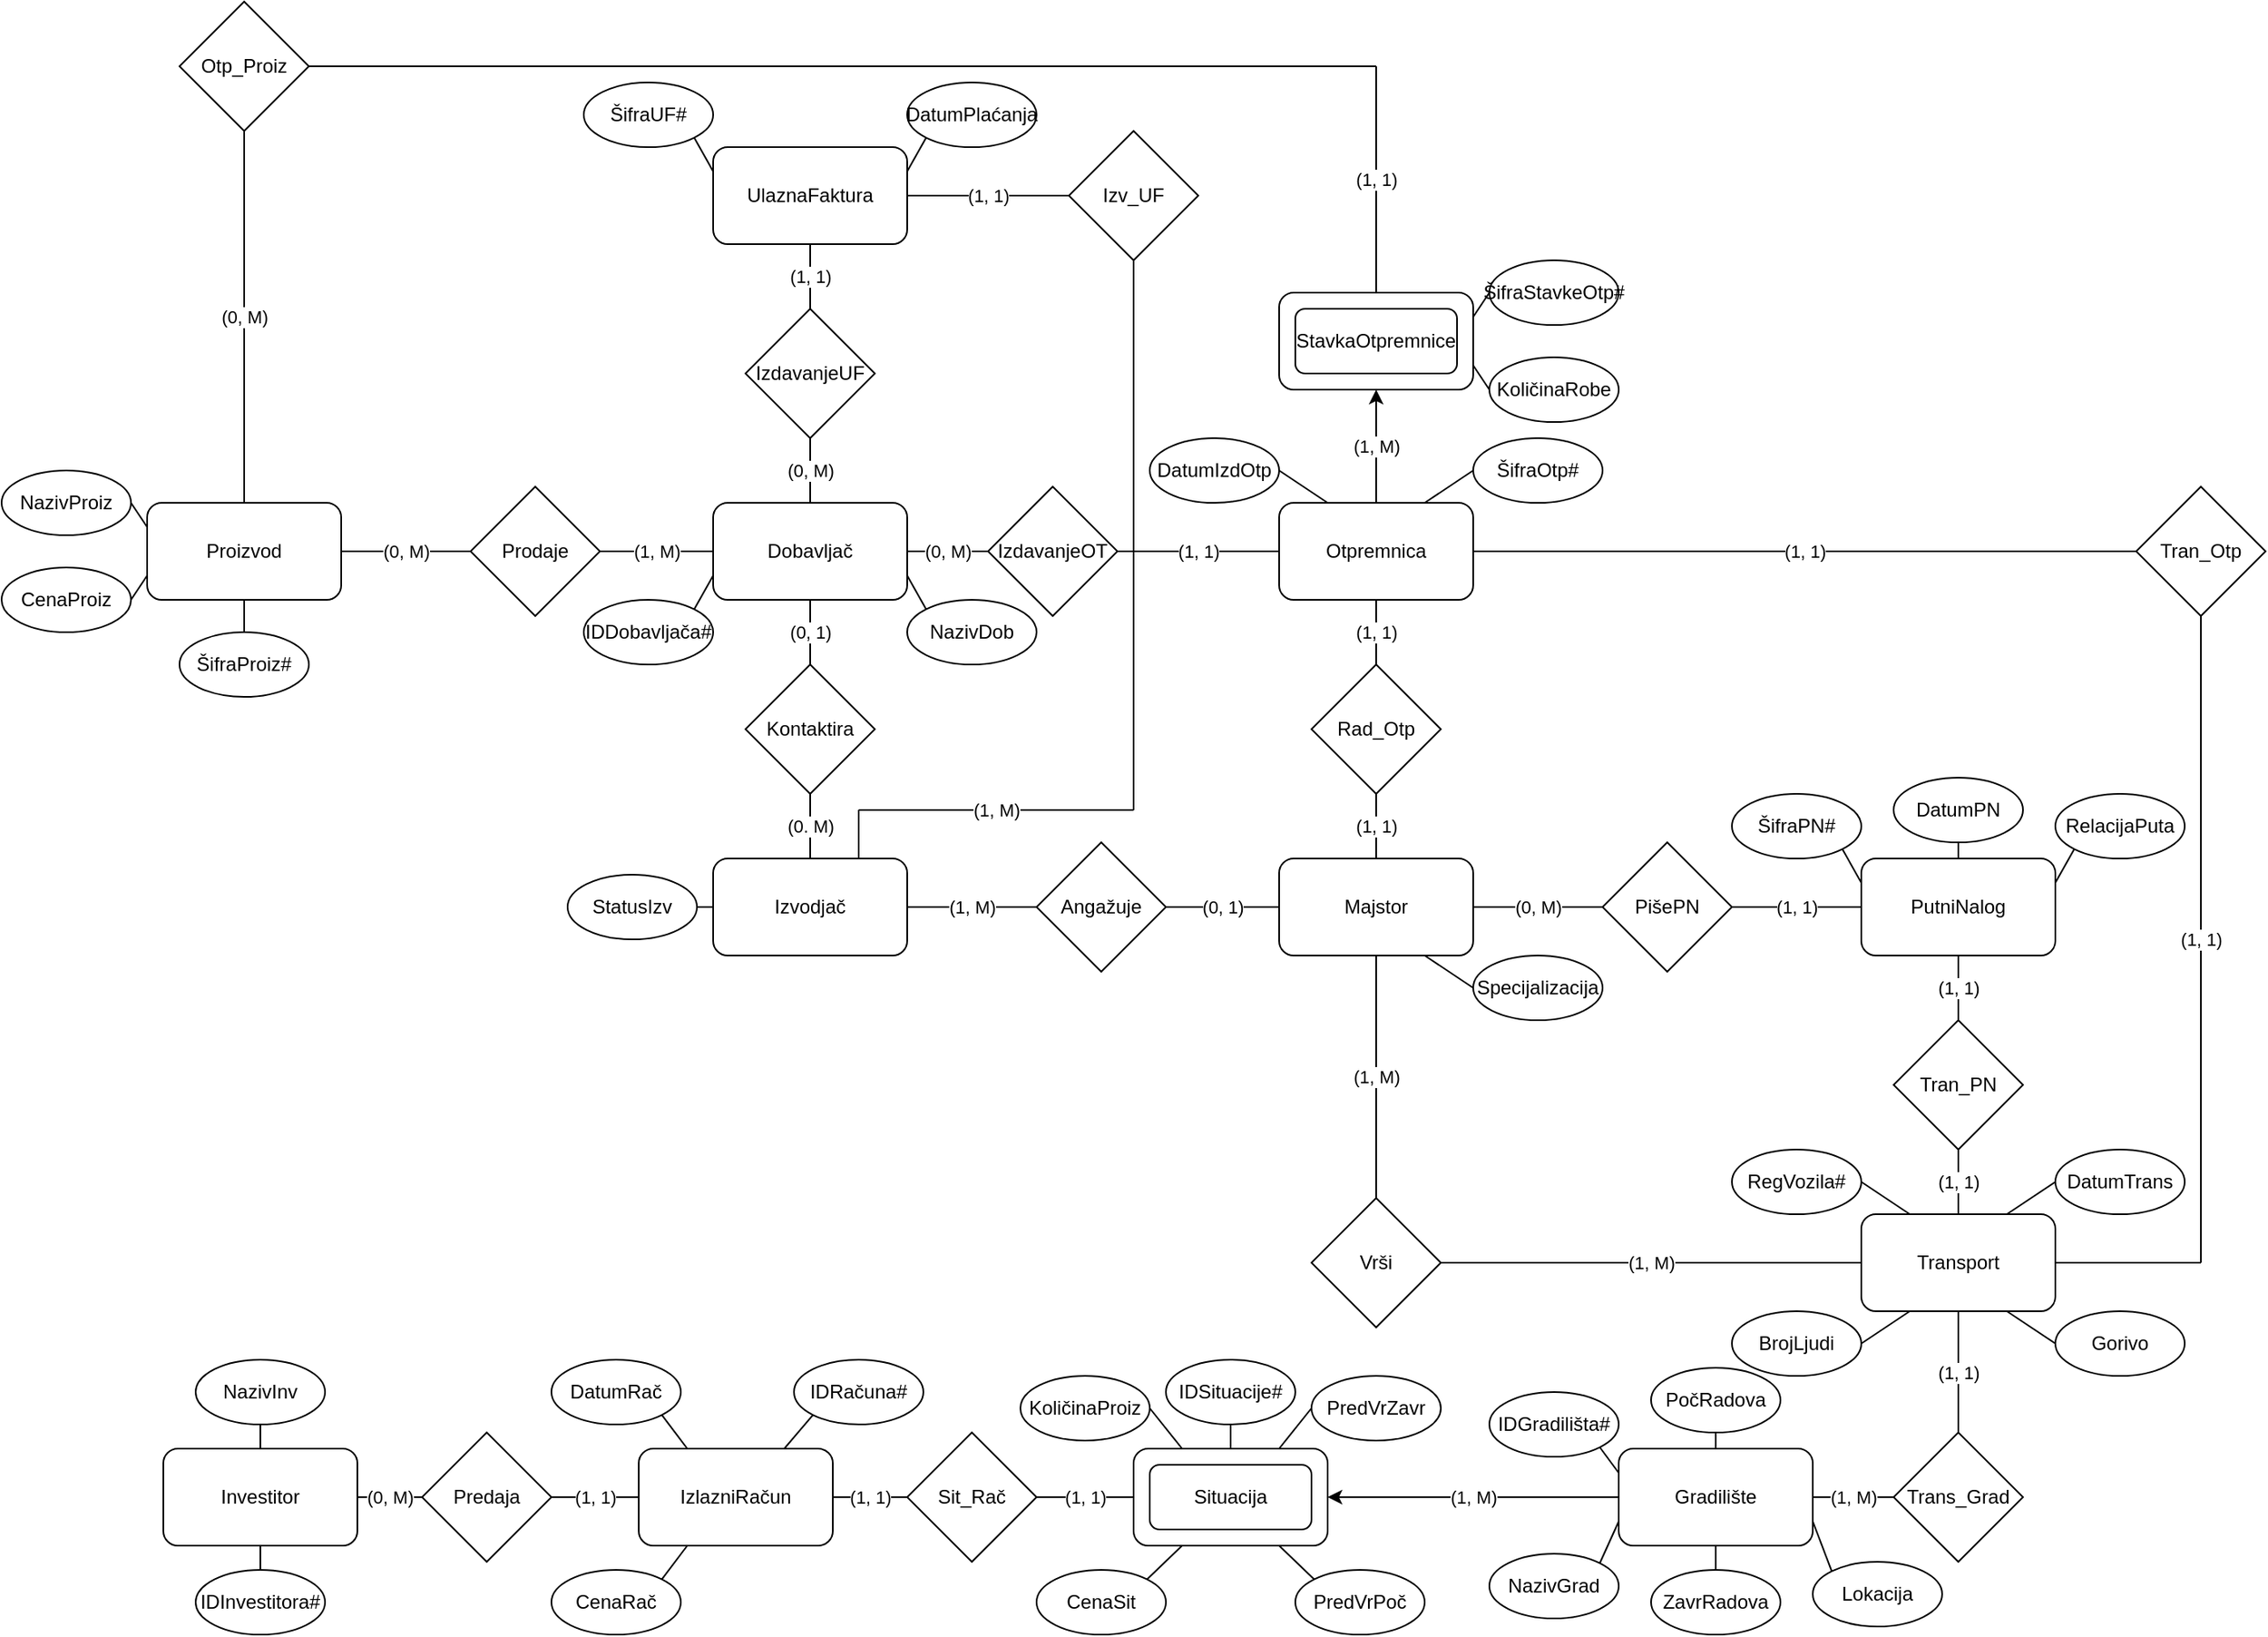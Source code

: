 <mxfile version="17.1.3" type="google"><diagram id="BYVhlm-6Oc3T_Pp1tLZP" name="Page-1"><mxGraphModel grid="1" gridSize="10" guides="1" tooltips="1" connect="1" arrows="1" page="1" fold="1" pageScale="1" pageWidth="827" pageHeight="1169" math="0" shadow="0"><root><mxCell id="0"/><mxCell id="1" parent="0"/><mxCell id="9YlQiS2fANSNOzfyVFWi-1" value="Izvodjač" style="rounded=1;whiteSpace=wrap;html=1;" parent="1" vertex="1"><mxGeometry x="340" y="370" width="120" height="60" as="geometry"/></mxCell><mxCell id="9YlQiS2fANSNOzfyVFWi-6" value="StatusIzv" style="ellipse;whiteSpace=wrap;html=1;" parent="1" vertex="1"><mxGeometry x="250" y="380" width="80" height="40" as="geometry"/></mxCell><mxCell id="9YlQiS2fANSNOzfyVFWi-8" value="Dobavljač" style="rounded=1;whiteSpace=wrap;html=1;" parent="1" vertex="1"><mxGeometry x="340" y="150" width="120" height="60" as="geometry"/></mxCell><mxCell id="9YlQiS2fANSNOzfyVFWi-9" value="Kontaktira" style="rhombus;whiteSpace=wrap;html=1;" parent="1" vertex="1"><mxGeometry x="360" y="250" width="80" height="80" as="geometry"/></mxCell><mxCell id="9YlQiS2fANSNOzfyVFWi-10" value="(0, 1)" style="endArrow=none;html=1;rounded=0;entryX=0.5;entryY=1;entryDx=0;entryDy=0;exitX=0.5;exitY=0;exitDx=0;exitDy=0;" parent="1" source="9YlQiS2fANSNOzfyVFWi-9" target="9YlQiS2fANSNOzfyVFWi-8" edge="1"><mxGeometry width="50" height="50" relative="1" as="geometry"><mxPoint x="220" y="300" as="sourcePoint"/><mxPoint x="270" y="250" as="targetPoint"/></mxGeometry></mxCell><mxCell id="9YlQiS2fANSNOzfyVFWi-11" value="(0. M)" style="endArrow=none;html=1;rounded=0;entryX=0.5;entryY=1;entryDx=0;entryDy=0;exitX=0.5;exitY=0;exitDx=0;exitDy=0;" parent="1" source="9YlQiS2fANSNOzfyVFWi-1" target="9YlQiS2fANSNOzfyVFWi-9" edge="1"><mxGeometry width="50" height="50" relative="1" as="geometry"><mxPoint x="360" y="390" as="sourcePoint"/><mxPoint x="410" y="340" as="targetPoint"/></mxGeometry></mxCell><mxCell id="9YlQiS2fANSNOzfyVFWi-22" value="" style="endArrow=none;html=1;rounded=0;entryX=1;entryY=0.5;entryDx=0;entryDy=0;exitX=0;exitY=0.5;exitDx=0;exitDy=0;" parent="1" source="9YlQiS2fANSNOzfyVFWi-1" target="9YlQiS2fANSNOzfyVFWi-6" edge="1"><mxGeometry width="50" height="50" relative="1" as="geometry"><mxPoint x="520" y="410" as="sourcePoint"/><mxPoint x="570" y="360" as="targetPoint"/></mxGeometry></mxCell><mxCell id="9YlQiS2fANSNOzfyVFWi-151" value="(1, M)" style="edgeStyle=orthogonalEdgeStyle;rounded=0;orthogonalLoop=1;jettySize=auto;html=1;exitX=0;exitY=0.5;exitDx=0;exitDy=0;entryX=1;entryY=0.5;entryDx=0;entryDy=0;" parent="1" source="9YlQiS2fANSNOzfyVFWi-30" target="9YlQiS2fANSNOzfyVFWi-149" edge="1"><mxGeometry relative="1" as="geometry"><mxPoint x="800" y="750" as="targetPoint"/></mxGeometry></mxCell><mxCell id="9YlQiS2fANSNOzfyVFWi-30" value="Gradilište" style="rounded=1;whiteSpace=wrap;html=1;direction=east;" parent="1" vertex="1"><mxGeometry x="900" y="735" width="120" height="60" as="geometry"/></mxCell><mxCell id="9YlQiS2fANSNOzfyVFWi-32" value="IDGradilišta#" style="ellipse;whiteSpace=wrap;html=1;direction=east;" parent="1" vertex="1"><mxGeometry x="820" y="700" width="80" height="40" as="geometry"/></mxCell><mxCell id="9YlQiS2fANSNOzfyVFWi-33" value="NazivGrad" style="ellipse;whiteSpace=wrap;html=1;direction=east;" parent="1" vertex="1"><mxGeometry x="820" y="800" width="80" height="40" as="geometry"/></mxCell><mxCell id="9YlQiS2fANSNOzfyVFWi-34" value="" style="endArrow=none;html=1;rounded=0;exitX=1;exitY=1;exitDx=0;exitDy=0;entryX=0;entryY=0.25;entryDx=0;entryDy=0;" parent="1" source="9YlQiS2fANSNOzfyVFWi-32" target="9YlQiS2fANSNOzfyVFWi-30" edge="1"><mxGeometry width="50" height="50" relative="1" as="geometry"><mxPoint x="1170" y="620" as="sourcePoint"/><mxPoint x="1220" y="570" as="targetPoint"/></mxGeometry></mxCell><mxCell id="9YlQiS2fANSNOzfyVFWi-35" value="" style="endArrow=none;html=1;rounded=0;exitX=1;exitY=0;exitDx=0;exitDy=0;entryX=0;entryY=0.75;entryDx=0;entryDy=0;" parent="1" source="9YlQiS2fANSNOzfyVFWi-33" target="9YlQiS2fANSNOzfyVFWi-30" edge="1"><mxGeometry width="50" height="50" relative="1" as="geometry"><mxPoint x="1170" y="620" as="sourcePoint"/><mxPoint x="1220" y="570" as="targetPoint"/></mxGeometry></mxCell><mxCell id="9YlQiS2fANSNOzfyVFWi-38" value="Proizvod" style="rounded=1;whiteSpace=wrap;html=1;" parent="1" vertex="1"><mxGeometry x="-10" y="150" width="120" height="60" as="geometry"/></mxCell><mxCell id="9YlQiS2fANSNOzfyVFWi-44" value="ŠifraProiz#" style="ellipse;whiteSpace=wrap;html=1;" parent="1" vertex="1"><mxGeometry x="10" y="230" width="80" height="40" as="geometry"/></mxCell><mxCell id="9YlQiS2fANSNOzfyVFWi-45" value="CenaProiz" style="ellipse;whiteSpace=wrap;html=1;" parent="1" vertex="1"><mxGeometry x="-100" y="190" width="80" height="40" as="geometry"/></mxCell><mxCell id="9YlQiS2fANSNOzfyVFWi-46" value="NazivProiz" style="ellipse;whiteSpace=wrap;html=1;" parent="1" vertex="1"><mxGeometry x="-100" y="130" width="80" height="40" as="geometry"/></mxCell><mxCell id="9YlQiS2fANSNOzfyVFWi-47" value="" style="endArrow=none;html=1;rounded=0;exitX=1;exitY=0.5;exitDx=0;exitDy=0;entryX=0;entryY=0.75;entryDx=0;entryDy=0;" parent="1" source="9YlQiS2fANSNOzfyVFWi-45" target="9YlQiS2fANSNOzfyVFWi-38" edge="1"><mxGeometry width="50" height="50" relative="1" as="geometry"><mxPoint x="470" y="360" as="sourcePoint"/><mxPoint x="520" y="310" as="targetPoint"/></mxGeometry></mxCell><mxCell id="9YlQiS2fANSNOzfyVFWi-49" value="" style="endArrow=none;html=1;rounded=0;exitX=1;exitY=0.5;exitDx=0;exitDy=0;entryX=0;entryY=0.25;entryDx=0;entryDy=0;" parent="1" source="9YlQiS2fANSNOzfyVFWi-46" target="9YlQiS2fANSNOzfyVFWi-38" edge="1"><mxGeometry width="50" height="50" relative="1" as="geometry"><mxPoint y="130" as="sourcePoint"/><mxPoint x="50" y="80" as="targetPoint"/></mxGeometry></mxCell><mxCell id="9YlQiS2fANSNOzfyVFWi-50" value="" style="endArrow=none;html=1;rounded=0;entryX=0.5;entryY=0;entryDx=0;entryDy=0;exitX=0.5;exitY=1;exitDx=0;exitDy=0;" parent="1" source="9YlQiS2fANSNOzfyVFWi-38" target="9YlQiS2fANSNOzfyVFWi-44" edge="1"><mxGeometry width="50" height="50" relative="1" as="geometry"><mxPoint x="-10" y="330" as="sourcePoint"/><mxPoint x="40" y="280" as="targetPoint"/></mxGeometry></mxCell><mxCell id="9YlQiS2fANSNOzfyVFWi-52" value="NazivDob" style="ellipse;whiteSpace=wrap;html=1;" parent="1" vertex="1"><mxGeometry x="460" y="210" width="80" height="40" as="geometry"/></mxCell><mxCell id="9YlQiS2fANSNOzfyVFWi-53" value="IDDobavljača#" style="ellipse;whiteSpace=wrap;html=1;" parent="1" vertex="1"><mxGeometry x="260" y="210" width="80" height="40" as="geometry"/></mxCell><mxCell id="9YlQiS2fANSNOzfyVFWi-54" value="IzdavanjeUF" style="rhombus;whiteSpace=wrap;html=1;" parent="1" vertex="1"><mxGeometry x="360" y="30" width="80" height="80" as="geometry"/></mxCell><mxCell id="9YlQiS2fANSNOzfyVFWi-55" value="(0, M)" style="endArrow=none;html=1;rounded=0;entryX=0.5;entryY=1;entryDx=0;entryDy=0;exitX=0.5;exitY=0;exitDx=0;exitDy=0;" parent="1" source="9YlQiS2fANSNOzfyVFWi-8" target="9YlQiS2fANSNOzfyVFWi-54" edge="1"><mxGeometry width="50" height="50" relative="1" as="geometry"><mxPoint x="210" y="150" as="sourcePoint"/><mxPoint x="260" y="100" as="targetPoint"/></mxGeometry></mxCell><mxCell id="9YlQiS2fANSNOzfyVFWi-56" value="UlaznaFaktura" style="rounded=1;whiteSpace=wrap;html=1;" parent="1" vertex="1"><mxGeometry x="340" y="-70" width="120" height="60" as="geometry"/></mxCell><mxCell id="9YlQiS2fANSNOzfyVFWi-57" value="(1, 1)" style="endArrow=none;html=1;rounded=0;entryX=0.5;entryY=1;entryDx=0;entryDy=0;exitX=0.5;exitY=0;exitDx=0;exitDy=0;" parent="1" source="9YlQiS2fANSNOzfyVFWi-54" target="9YlQiS2fANSNOzfyVFWi-56" edge="1"><mxGeometry width="50" height="50" relative="1" as="geometry"><mxPoint x="190" y="100" as="sourcePoint"/><mxPoint x="240" y="50" as="targetPoint"/></mxGeometry></mxCell><mxCell id="9YlQiS2fANSNOzfyVFWi-58" value="" style="endArrow=none;html=1;rounded=0;entryX=1;entryY=0;entryDx=0;entryDy=0;exitX=0;exitY=0.75;exitDx=0;exitDy=0;" parent="1" source="9YlQiS2fANSNOzfyVFWi-8" target="9YlQiS2fANSNOzfyVFWi-53" edge="1"><mxGeometry width="50" height="50" relative="1" as="geometry"><mxPoint x="170" y="260" as="sourcePoint"/><mxPoint x="220" y="210" as="targetPoint"/></mxGeometry></mxCell><mxCell id="9YlQiS2fANSNOzfyVFWi-59" value="" style="endArrow=none;html=1;rounded=0;entryX=1;entryY=0.75;entryDx=0;entryDy=0;exitX=0;exitY=0;exitDx=0;exitDy=0;" parent="1" source="9YlQiS2fANSNOzfyVFWi-52" target="9YlQiS2fANSNOzfyVFWi-8" edge="1"><mxGeometry width="50" height="50" relative="1" as="geometry"><mxPoint x="480" y="310" as="sourcePoint"/><mxPoint x="530" y="260" as="targetPoint"/></mxGeometry></mxCell><mxCell id="9YlQiS2fANSNOzfyVFWi-60" value="DatumPlaćanja" style="ellipse;whiteSpace=wrap;html=1;" parent="1" vertex="1"><mxGeometry x="460" y="-110" width="80" height="40" as="geometry"/></mxCell><mxCell id="9YlQiS2fANSNOzfyVFWi-61" value="ŠifraUF#" style="ellipse;whiteSpace=wrap;html=1;" parent="1" vertex="1"><mxGeometry x="260" y="-110" width="80" height="40" as="geometry"/></mxCell><mxCell id="9YlQiS2fANSNOzfyVFWi-62" value="" style="endArrow=none;html=1;rounded=0;entryX=1;entryY=1;entryDx=0;entryDy=0;exitX=0;exitY=0.25;exitDx=0;exitDy=0;" parent="1" source="9YlQiS2fANSNOzfyVFWi-56" target="9YlQiS2fANSNOzfyVFWi-61" edge="1"><mxGeometry width="50" height="50" relative="1" as="geometry"><mxPoint x="190" y="70" as="sourcePoint"/><mxPoint x="240" y="20" as="targetPoint"/></mxGeometry></mxCell><mxCell id="9YlQiS2fANSNOzfyVFWi-63" value="" style="endArrow=none;html=1;rounded=0;entryX=0;entryY=1;entryDx=0;entryDy=0;exitX=1;exitY=0.25;exitDx=0;exitDy=0;" parent="1" source="9YlQiS2fANSNOzfyVFWi-56" target="9YlQiS2fANSNOzfyVFWi-60" edge="1"><mxGeometry width="50" height="50" relative="1" as="geometry"><mxPoint x="500" y="60" as="sourcePoint"/><mxPoint x="550" y="10" as="targetPoint"/></mxGeometry></mxCell><mxCell id="9YlQiS2fANSNOzfyVFWi-64" value="Izv_UF" style="rhombus;whiteSpace=wrap;html=1;" parent="1" vertex="1"><mxGeometry x="560" y="-80" width="80" height="80" as="geometry"/></mxCell><mxCell id="9YlQiS2fANSNOzfyVFWi-65" value="(1, 1)" style="endArrow=none;html=1;rounded=0;entryX=1;entryY=0.5;entryDx=0;entryDy=0;exitX=0;exitY=0.5;exitDx=0;exitDy=0;" parent="1" source="9YlQiS2fANSNOzfyVFWi-64" target="9YlQiS2fANSNOzfyVFWi-56" edge="1"><mxGeometry width="50" height="50" relative="1" as="geometry"><mxPoint x="530" y="100" as="sourcePoint"/><mxPoint x="580" y="50" as="targetPoint"/></mxGeometry></mxCell><mxCell id="9YlQiS2fANSNOzfyVFWi-66" value="" style="endArrow=none;html=1;rounded=0;exitX=0.5;exitY=1;exitDx=0;exitDy=0;" parent="1" source="9YlQiS2fANSNOzfyVFWi-64" edge="1"><mxGeometry width="50" height="50" relative="1" as="geometry"><mxPoint x="580" y="420" as="sourcePoint"/><mxPoint x="600" y="340" as="targetPoint"/></mxGeometry></mxCell><mxCell id="9YlQiS2fANSNOzfyVFWi-67" value="(1, M)" style="endArrow=none;html=1;rounded=0;" parent="1" edge="1"><mxGeometry width="50" height="50" relative="1" as="geometry"><mxPoint x="430" y="340" as="sourcePoint"/><mxPoint x="600" y="340" as="targetPoint"/></mxGeometry></mxCell><mxCell id="9YlQiS2fANSNOzfyVFWi-68" value="Angažuje" style="rhombus;whiteSpace=wrap;html=1;" parent="1" vertex="1"><mxGeometry x="540" y="360" width="80" height="80" as="geometry"/></mxCell><mxCell id="9YlQiS2fANSNOzfyVFWi-69" value="" style="endArrow=none;html=1;rounded=0;exitX=0.75;exitY=0;exitDx=0;exitDy=0;" parent="1" source="9YlQiS2fANSNOzfyVFWi-1" edge="1"><mxGeometry width="50" height="50" relative="1" as="geometry"><mxPoint x="500" y="410" as="sourcePoint"/><mxPoint x="430" y="340" as="targetPoint"/></mxGeometry></mxCell><mxCell id="9YlQiS2fANSNOzfyVFWi-70" value="(1, M)" style="endArrow=none;html=1;rounded=0;exitX=1;exitY=0.5;exitDx=0;exitDy=0;entryX=0;entryY=0.5;entryDx=0;entryDy=0;" parent="1" source="9YlQiS2fANSNOzfyVFWi-1" target="9YlQiS2fANSNOzfyVFWi-68" edge="1"><mxGeometry width="50" height="50" relative="1" as="geometry"><mxPoint x="560" y="520" as="sourcePoint"/><mxPoint x="610" y="470" as="targetPoint"/></mxGeometry></mxCell><mxCell id="9YlQiS2fANSNOzfyVFWi-71" value="Majstor" style="rounded=1;whiteSpace=wrap;html=1;" parent="1" vertex="1"><mxGeometry x="690" y="370" width="120" height="60" as="geometry"/></mxCell><mxCell id="9YlQiS2fANSNOzfyVFWi-72" value="(0, 1)" style="endArrow=none;html=1;rounded=0;entryX=0;entryY=0.5;entryDx=0;entryDy=0;exitX=1;exitY=0.5;exitDx=0;exitDy=0;" parent="1" source="9YlQiS2fANSNOzfyVFWi-68" target="9YlQiS2fANSNOzfyVFWi-71" edge="1"><mxGeometry width="50" height="50" relative="1" as="geometry"><mxPoint x="570" y="530" as="sourcePoint"/><mxPoint x="620" y="480" as="targetPoint"/></mxGeometry></mxCell><mxCell id="9YlQiS2fANSNOzfyVFWi-81" value="PišePN" style="rhombus;whiteSpace=wrap;html=1;" parent="1" vertex="1"><mxGeometry x="890" y="360" width="80" height="80" as="geometry"/></mxCell><mxCell id="9YlQiS2fANSNOzfyVFWi-82" value="PutniNalog" style="rounded=1;whiteSpace=wrap;html=1;" parent="1" vertex="1"><mxGeometry x="1050" y="370" width="120" height="60" as="geometry"/></mxCell><mxCell id="9YlQiS2fANSNOzfyVFWi-83" value="(0, M)" style="endArrow=none;html=1;rounded=0;entryX=1;entryY=0.5;entryDx=0;entryDy=0;exitX=0;exitY=0.5;exitDx=0;exitDy=0;" parent="1" source="9YlQiS2fANSNOzfyVFWi-81" target="9YlQiS2fANSNOzfyVFWi-71" edge="1"><mxGeometry width="50" height="50" relative="1" as="geometry"><mxPoint x="820" y="540" as="sourcePoint"/><mxPoint x="870" y="490" as="targetPoint"/></mxGeometry></mxCell><mxCell id="9YlQiS2fANSNOzfyVFWi-84" value="(1, 1)" style="endArrow=none;html=1;rounded=0;entryX=0;entryY=0.5;entryDx=0;entryDy=0;exitX=1;exitY=0.5;exitDx=0;exitDy=0;" parent="1" source="9YlQiS2fANSNOzfyVFWi-81" target="9YlQiS2fANSNOzfyVFWi-82" edge="1"><mxGeometry width="50" height="50" relative="1" as="geometry"><mxPoint x="960" y="510" as="sourcePoint"/><mxPoint x="1010" y="460" as="targetPoint"/></mxGeometry></mxCell><mxCell id="9YlQiS2fANSNOzfyVFWi-85" value="RelacijaPuta" style="ellipse;whiteSpace=wrap;html=1;" parent="1" vertex="1"><mxGeometry x="1170" y="330" width="80" height="40" as="geometry"/></mxCell><mxCell id="9YlQiS2fANSNOzfyVFWi-86" value="ŠifraPN#" style="ellipse;whiteSpace=wrap;html=1;" parent="1" vertex="1"><mxGeometry x="970" y="330" width="80" height="40" as="geometry"/></mxCell><mxCell id="9YlQiS2fANSNOzfyVFWi-87" value="DatumPN" style="ellipse;whiteSpace=wrap;html=1;" parent="1" vertex="1"><mxGeometry x="1070" y="320" width="80" height="40" as="geometry"/></mxCell><mxCell id="9YlQiS2fANSNOzfyVFWi-88" value="" style="endArrow=none;html=1;rounded=0;entryX=1;entryY=1;entryDx=0;entryDy=0;exitX=0;exitY=0.25;exitDx=0;exitDy=0;" parent="1" source="9YlQiS2fANSNOzfyVFWi-82" target="9YlQiS2fANSNOzfyVFWi-86" edge="1"><mxGeometry width="50" height="50" relative="1" as="geometry"><mxPoint x="960" y="530" as="sourcePoint"/><mxPoint x="1010" y="480" as="targetPoint"/></mxGeometry></mxCell><mxCell id="9YlQiS2fANSNOzfyVFWi-89" value="" style="endArrow=none;html=1;rounded=0;entryX=0;entryY=1;entryDx=0;entryDy=0;exitX=1;exitY=0.25;exitDx=0;exitDy=0;" parent="1" source="9YlQiS2fANSNOzfyVFWi-82" target="9YlQiS2fANSNOzfyVFWi-85" edge="1"><mxGeometry width="50" height="50" relative="1" as="geometry"><mxPoint x="1190" y="390" as="sourcePoint"/><mxPoint x="1120" y="500" as="targetPoint"/></mxGeometry></mxCell><mxCell id="9YlQiS2fANSNOzfyVFWi-90" value="" style="endArrow=none;html=1;rounded=0;entryX=0.5;entryY=1;entryDx=0;entryDy=0;exitX=0.5;exitY=0;exitDx=0;exitDy=0;" parent="1" source="9YlQiS2fANSNOzfyVFWi-82" target="9YlQiS2fANSNOzfyVFWi-87" edge="1"><mxGeometry width="50" height="50" relative="1" as="geometry"><mxPoint x="1160" y="310" as="sourcePoint"/><mxPoint x="1130" y="480" as="targetPoint"/></mxGeometry></mxCell><mxCell id="9YlQiS2fANSNOzfyVFWi-91" value="Transport" style="rounded=1;whiteSpace=wrap;html=1;" parent="1" vertex="1"><mxGeometry x="1050" y="590" width="120" height="60" as="geometry"/></mxCell><mxCell id="9YlQiS2fANSNOzfyVFWi-92" value="Tran_PN" style="rhombus;whiteSpace=wrap;html=1;" parent="1" vertex="1"><mxGeometry x="1070" y="470" width="80" height="80" as="geometry"/></mxCell><mxCell id="9YlQiS2fANSNOzfyVFWi-93" value="(1, 1)" style="endArrow=none;html=1;rounded=0;entryX=0.5;entryY=1;entryDx=0;entryDy=0;exitX=0.5;exitY=0;exitDx=0;exitDy=0;" parent="1" source="9YlQiS2fANSNOzfyVFWi-91" target="9YlQiS2fANSNOzfyVFWi-92" edge="1"><mxGeometry width="50" height="50" relative="1" as="geometry"><mxPoint x="980" y="590" as="sourcePoint"/><mxPoint x="1030" y="540" as="targetPoint"/></mxGeometry></mxCell><mxCell id="9YlQiS2fANSNOzfyVFWi-94" value="(1, 1)" style="endArrow=none;html=1;rounded=0;entryX=0.5;entryY=1;entryDx=0;entryDy=0;exitX=0.5;exitY=0;exitDx=0;exitDy=0;" parent="1" source="9YlQiS2fANSNOzfyVFWi-92" target="9YlQiS2fANSNOzfyVFWi-82" edge="1"><mxGeometry width="50" height="50" relative="1" as="geometry"><mxPoint x="930" y="590" as="sourcePoint"/><mxPoint x="980" y="540" as="targetPoint"/></mxGeometry></mxCell><mxCell id="9YlQiS2fANSNOzfyVFWi-95" value="Vrši" style="rhombus;whiteSpace=wrap;html=1;" parent="1" vertex="1"><mxGeometry x="710" y="580" width="80" height="80" as="geometry"/></mxCell><mxCell id="9YlQiS2fANSNOzfyVFWi-96" value="(1, M)" style="endArrow=none;html=1;rounded=0;entryX=0;entryY=0.5;entryDx=0;entryDy=0;exitX=1;exitY=0.5;exitDx=0;exitDy=0;" parent="1" source="9YlQiS2fANSNOzfyVFWi-95" target="9YlQiS2fANSNOzfyVFWi-91" edge="1"><mxGeometry width="50" height="50" relative="1" as="geometry"><mxPoint x="900" y="660" as="sourcePoint"/><mxPoint x="950" y="610" as="targetPoint"/></mxGeometry></mxCell><mxCell id="9YlQiS2fANSNOzfyVFWi-97" value="(1, M)" style="endArrow=none;html=1;rounded=0;entryX=0.5;entryY=1;entryDx=0;entryDy=0;exitX=0.5;exitY=0;exitDx=0;exitDy=0;" parent="1" source="9YlQiS2fANSNOzfyVFWi-95" target="9YlQiS2fANSNOzfyVFWi-71" edge="1"><mxGeometry width="50" height="50" relative="1" as="geometry"><mxPoint x="610" y="570" as="sourcePoint"/><mxPoint x="660" y="520" as="targetPoint"/></mxGeometry></mxCell><mxCell id="9YlQiS2fANSNOzfyVFWi-98" value="Gorivo" style="ellipse;whiteSpace=wrap;html=1;" parent="1" vertex="1"><mxGeometry x="1170" y="650" width="80" height="40" as="geometry"/></mxCell><mxCell id="9YlQiS2fANSNOzfyVFWi-99" value="BrojLjudi" style="ellipse;whiteSpace=wrap;html=1;" parent="1" vertex="1"><mxGeometry x="970" y="650" width="80" height="40" as="geometry"/></mxCell><mxCell id="9YlQiS2fANSNOzfyVFWi-100" value="DatumTrans" style="ellipse;whiteSpace=wrap;html=1;" parent="1" vertex="1"><mxGeometry x="1170" y="550" width="80" height="40" as="geometry"/></mxCell><mxCell id="9YlQiS2fANSNOzfyVFWi-101" value="RegVozila#" style="ellipse;whiteSpace=wrap;html=1;" parent="1" vertex="1"><mxGeometry x="970" y="550" width="80" height="40" as="geometry"/></mxCell><mxCell id="9YlQiS2fANSNOzfyVFWi-102" value="" style="endArrow=none;html=1;rounded=0;entryX=1;entryY=0.5;entryDx=0;entryDy=0;exitX=0.25;exitY=1;exitDx=0;exitDy=0;" parent="1" source="9YlQiS2fANSNOzfyVFWi-91" target="9YlQiS2fANSNOzfyVFWi-99" edge="1"><mxGeometry width="50" height="50" relative="1" as="geometry"><mxPoint x="1000" y="760" as="sourcePoint"/><mxPoint x="1050" y="710" as="targetPoint"/></mxGeometry></mxCell><mxCell id="9YlQiS2fANSNOzfyVFWi-103" value="" style="endArrow=none;html=1;rounded=0;entryX=0;entryY=0.5;entryDx=0;entryDy=0;exitX=0.75;exitY=1;exitDx=0;exitDy=0;" parent="1" source="9YlQiS2fANSNOzfyVFWi-91" target="9YlQiS2fANSNOzfyVFWi-98" edge="1"><mxGeometry width="50" height="50" relative="1" as="geometry"><mxPoint x="1110" y="750" as="sourcePoint"/><mxPoint x="1160" y="700" as="targetPoint"/></mxGeometry></mxCell><mxCell id="9YlQiS2fANSNOzfyVFWi-104" value="" style="endArrow=none;html=1;rounded=0;entryX=0;entryY=0.5;entryDx=0;entryDy=0;exitX=0.75;exitY=0;exitDx=0;exitDy=0;" parent="1" source="9YlQiS2fANSNOzfyVFWi-91" target="9YlQiS2fANSNOzfyVFWi-100" edge="1"><mxGeometry width="50" height="50" relative="1" as="geometry"><mxPoint x="1260" y="640" as="sourcePoint"/><mxPoint x="1310" y="590" as="targetPoint"/></mxGeometry></mxCell><mxCell id="9YlQiS2fANSNOzfyVFWi-105" value="" style="endArrow=none;html=1;rounded=0;entryX=1;entryY=0.5;entryDx=0;entryDy=0;exitX=0.25;exitY=0;exitDx=0;exitDy=0;" parent="1" source="9YlQiS2fANSNOzfyVFWi-91" target="9YlQiS2fANSNOzfyVFWi-101" edge="1"><mxGeometry width="50" height="50" relative="1" as="geometry"><mxPoint x="920" y="580" as="sourcePoint"/><mxPoint x="970" y="530" as="targetPoint"/></mxGeometry></mxCell><mxCell id="9YlQiS2fANSNOzfyVFWi-126" value="(1, M)" style="edgeStyle=orthogonalEdgeStyle;rounded=0;orthogonalLoop=1;jettySize=auto;html=1;exitX=0.5;exitY=0;exitDx=0;exitDy=0;entryX=0.5;entryY=1;entryDx=0;entryDy=0;" parent="1" source="9YlQiS2fANSNOzfyVFWi-108" target="9YlQiS2fANSNOzfyVFWi-124" edge="1"><mxGeometry relative="1" as="geometry"/></mxCell><mxCell id="9YlQiS2fANSNOzfyVFWi-108" value="Otpremnica" style="rounded=1;whiteSpace=wrap;html=1;" parent="1" vertex="1"><mxGeometry x="690" y="150" width="120" height="60" as="geometry"/></mxCell><mxCell id="9YlQiS2fANSNOzfyVFWi-109" value="IzdavanjeOT" style="rhombus;whiteSpace=wrap;html=1;" parent="1" vertex="1"><mxGeometry x="510" y="140" width="80" height="80" as="geometry"/></mxCell><mxCell id="9YlQiS2fANSNOzfyVFWi-111" value="(1, 1)" style="endArrow=none;html=1;rounded=0;entryX=1;entryY=0.5;entryDx=0;entryDy=0;exitX=0;exitY=0.5;exitDx=0;exitDy=0;" parent="1" source="9YlQiS2fANSNOzfyVFWi-108" target="9YlQiS2fANSNOzfyVFWi-109" edge="1"><mxGeometry width="50" height="50" relative="1" as="geometry"><mxPoint x="660" y="300" as="sourcePoint"/><mxPoint x="710" y="250" as="targetPoint"/></mxGeometry></mxCell><mxCell id="9YlQiS2fANSNOzfyVFWi-112" value="(0, M)" style="endArrow=none;html=1;rounded=0;exitX=1;exitY=0.5;exitDx=0;exitDy=0;entryX=0;entryY=0.5;entryDx=0;entryDy=0;" parent="1" source="9YlQiS2fANSNOzfyVFWi-8" target="9YlQiS2fANSNOzfyVFWi-109" edge="1"><mxGeometry width="50" height="50" relative="1" as="geometry"><mxPoint x="470" y="150" as="sourcePoint"/><mxPoint x="520" y="100" as="targetPoint"/></mxGeometry></mxCell><mxCell id="9YlQiS2fANSNOzfyVFWi-113" value="ŠifraOtp#" style="ellipse;whiteSpace=wrap;html=1;" parent="1" vertex="1"><mxGeometry x="810" y="110" width="80" height="40" as="geometry"/></mxCell><mxCell id="9YlQiS2fANSNOzfyVFWi-114" value="DatumIzdOtp" style="ellipse;whiteSpace=wrap;html=1;" parent="1" vertex="1"><mxGeometry x="610" y="110" width="80" height="40" as="geometry"/></mxCell><mxCell id="9YlQiS2fANSNOzfyVFWi-115" value="" style="endArrow=none;html=1;rounded=0;entryX=0;entryY=0.5;entryDx=0;entryDy=0;exitX=0.75;exitY=0;exitDx=0;exitDy=0;" parent="1" source="9YlQiS2fANSNOzfyVFWi-108" target="9YlQiS2fANSNOzfyVFWi-113" edge="1"><mxGeometry width="50" height="50" relative="1" as="geometry"><mxPoint x="830" y="300" as="sourcePoint"/><mxPoint x="880" y="250" as="targetPoint"/></mxGeometry></mxCell><mxCell id="9YlQiS2fANSNOzfyVFWi-116" value="" style="endArrow=none;html=1;rounded=0;entryX=1;entryY=0.5;entryDx=0;entryDy=0;exitX=0.25;exitY=0;exitDx=0;exitDy=0;" parent="1" source="9YlQiS2fANSNOzfyVFWi-108" target="9YlQiS2fANSNOzfyVFWi-114" edge="1"><mxGeometry width="50" height="50" relative="1" as="geometry"><mxPoint x="610" y="280" as="sourcePoint"/><mxPoint x="660" y="230" as="targetPoint"/></mxGeometry></mxCell><mxCell id="9YlQiS2fANSNOzfyVFWi-117" value="Rad_Otp" style="rhombus;whiteSpace=wrap;html=1;" parent="1" vertex="1"><mxGeometry x="710" y="250" width="80" height="80" as="geometry"/></mxCell><mxCell id="9YlQiS2fANSNOzfyVFWi-118" value="(1, 1)" style="endArrow=none;html=1;rounded=0;exitX=0.5;exitY=0;exitDx=0;exitDy=0;entryX=0.5;entryY=1;entryDx=0;entryDy=0;" parent="1" source="9YlQiS2fANSNOzfyVFWi-71" target="9YlQiS2fANSNOzfyVFWi-117" edge="1"><mxGeometry width="50" height="50" relative="1" as="geometry"><mxPoint x="840" y="280" as="sourcePoint"/><mxPoint x="890" y="230" as="targetPoint"/></mxGeometry></mxCell><mxCell id="9YlQiS2fANSNOzfyVFWi-119" value="(1, 1)" style="endArrow=none;html=1;rounded=0;exitX=0.5;exitY=0;exitDx=0;exitDy=0;entryX=0.5;entryY=1;entryDx=0;entryDy=0;" parent="1" source="9YlQiS2fANSNOzfyVFWi-117" target="9YlQiS2fANSNOzfyVFWi-108" edge="1"><mxGeometry width="50" height="50" relative="1" as="geometry"><mxPoint x="810" y="280" as="sourcePoint"/><mxPoint x="860" y="230" as="targetPoint"/></mxGeometry></mxCell><mxCell id="9YlQiS2fANSNOzfyVFWi-120" value="Tran_Otp" style="rhombus;whiteSpace=wrap;html=1;" parent="1" vertex="1"><mxGeometry x="1220" y="140" width="80" height="80" as="geometry"/></mxCell><mxCell id="9YlQiS2fANSNOzfyVFWi-121" value="(1, 1)" style="endArrow=none;html=1;rounded=0;exitX=1;exitY=0.5;exitDx=0;exitDy=0;entryX=0;entryY=0.5;entryDx=0;entryDy=0;" parent="1" source="9YlQiS2fANSNOzfyVFWi-108" target="9YlQiS2fANSNOzfyVFWi-120" edge="1"><mxGeometry width="50" height="50" relative="1" as="geometry"><mxPoint x="930" y="220" as="sourcePoint"/><mxPoint x="980" y="170" as="targetPoint"/></mxGeometry></mxCell><mxCell id="9YlQiS2fANSNOzfyVFWi-122" value="(1, 1)" style="endArrow=none;html=1;rounded=0;entryX=0.5;entryY=1;entryDx=0;entryDy=0;" parent="1" target="9YlQiS2fANSNOzfyVFWi-120" edge="1"><mxGeometry width="50" height="50" relative="1" as="geometry"><mxPoint x="1260" y="620" as="sourcePoint"/><mxPoint x="1340" y="280" as="targetPoint"/></mxGeometry></mxCell><mxCell id="9YlQiS2fANSNOzfyVFWi-123" value="" style="endArrow=none;html=1;rounded=0;exitX=1;exitY=0.5;exitDx=0;exitDy=0;" parent="1" source="9YlQiS2fANSNOzfyVFWi-91" edge="1"><mxGeometry width="50" height="50" relative="1" as="geometry"><mxPoint x="1350" y="640" as="sourcePoint"/><mxPoint x="1260" y="620" as="targetPoint"/></mxGeometry></mxCell><mxCell id="9YlQiS2fANSNOzfyVFWi-124" value="" style="rounded=1;whiteSpace=wrap;html=1;" parent="1" vertex="1"><mxGeometry x="690" y="20" width="120" height="60" as="geometry"/></mxCell><mxCell id="9YlQiS2fANSNOzfyVFWi-125" value="StavkaOtpremnice" style="rounded=1;whiteSpace=wrap;html=1;" parent="1" vertex="1"><mxGeometry x="700" y="30" width="100" height="40" as="geometry"/></mxCell><mxCell id="9YlQiS2fANSNOzfyVFWi-127" value="KoličinaRobe" style="ellipse;whiteSpace=wrap;html=1;" parent="1" vertex="1"><mxGeometry x="820" y="60" width="80" height="40" as="geometry"/></mxCell><mxCell id="9YlQiS2fANSNOzfyVFWi-128" value="" style="endArrow=none;html=1;rounded=0;entryX=0;entryY=0.5;entryDx=0;entryDy=0;exitX=1;exitY=0.75;exitDx=0;exitDy=0;" parent="1" source="9YlQiS2fANSNOzfyVFWi-124" target="9YlQiS2fANSNOzfyVFWi-127" edge="1"><mxGeometry width="50" height="50" relative="1" as="geometry"><mxPoint x="830" y="80" as="sourcePoint"/><mxPoint x="830" as="targetPoint"/></mxGeometry></mxCell><mxCell id="9YlQiS2fANSNOzfyVFWi-129" value="Otp_Proiz" style="rhombus;whiteSpace=wrap;html=1;" parent="1" vertex="1"><mxGeometry x="10" y="-160" width="80" height="80" as="geometry"/></mxCell><mxCell id="9YlQiS2fANSNOzfyVFWi-130" value="(0, M)" style="endArrow=none;html=1;rounded=0;entryX=0.5;entryY=1;entryDx=0;entryDy=0;exitX=0.5;exitY=0;exitDx=0;exitDy=0;" parent="1" source="9YlQiS2fANSNOzfyVFWi-38" target="9YlQiS2fANSNOzfyVFWi-129" edge="1"><mxGeometry width="50" height="50" relative="1" as="geometry"><mxPoint x="-190" y="130" as="sourcePoint"/><mxPoint x="-140" y="80" as="targetPoint"/></mxGeometry></mxCell><mxCell id="9YlQiS2fANSNOzfyVFWi-131" value="(1, 1)" style="endArrow=none;html=1;rounded=0;exitX=0.5;exitY=0;exitDx=0;exitDy=0;" parent="1" source="9YlQiS2fANSNOzfyVFWi-124" edge="1"><mxGeometry width="50" height="50" relative="1" as="geometry"><mxPoint x="690" y="-140" as="sourcePoint"/><mxPoint x="750" y="-120" as="targetPoint"/></mxGeometry></mxCell><mxCell id="9YlQiS2fANSNOzfyVFWi-132" value="" style="endArrow=none;html=1;rounded=0;exitX=1;exitY=0.5;exitDx=0;exitDy=0;" parent="1" source="9YlQiS2fANSNOzfyVFWi-129" edge="1"><mxGeometry width="50" height="50" relative="1" as="geometry"><mxPoint x="160" y="-80" as="sourcePoint"/><mxPoint x="750" y="-120" as="targetPoint"/></mxGeometry></mxCell><mxCell id="9YlQiS2fANSNOzfyVFWi-149" value="" style="rounded=1;whiteSpace=wrap;html=1;" parent="1" vertex="1"><mxGeometry x="600" y="735" width="120" height="60" as="geometry"/></mxCell><mxCell id="9YlQiS2fANSNOzfyVFWi-150" value="Situacija" style="rounded=1;whiteSpace=wrap;html=1;" parent="1" vertex="1"><mxGeometry x="610" y="745" width="100" height="40" as="geometry"/></mxCell><mxCell id="9YlQiS2fANSNOzfyVFWi-152" value="IzlazniRačun" style="rounded=1;whiteSpace=wrap;html=1;" parent="1" vertex="1"><mxGeometry x="294" y="735" width="120" height="60" as="geometry"/></mxCell><mxCell id="9YlQiS2fANSNOzfyVFWi-153" value="Sit_Rač" style="rhombus;whiteSpace=wrap;html=1;" parent="1" vertex="1"><mxGeometry x="460" y="725" width="80" height="80" as="geometry"/></mxCell><mxCell id="9YlQiS2fANSNOzfyVFWi-154" value="(1, 1)" style="endArrow=none;html=1;rounded=0;exitX=0;exitY=0.5;exitDx=0;exitDy=0;entryX=1;entryY=0.5;entryDx=0;entryDy=0;" parent="1" source="9YlQiS2fANSNOzfyVFWi-149" target="9YlQiS2fANSNOzfyVFWi-153" edge="1"><mxGeometry width="50" height="50" relative="1" as="geometry"><mxPoint x="320" y="640" as="sourcePoint"/><mxPoint x="470" y="780" as="targetPoint"/></mxGeometry></mxCell><mxCell id="9YlQiS2fANSNOzfyVFWi-155" value="(1, 1)" style="endArrow=none;html=1;rounded=0;entryX=1;entryY=0.5;entryDx=0;entryDy=0;exitX=0;exitY=0.5;exitDx=0;exitDy=0;" parent="1" source="9YlQiS2fANSNOzfyVFWi-153" target="9YlQiS2fANSNOzfyVFWi-152" edge="1"><mxGeometry width="50" height="50" relative="1" as="geometry"><mxPoint x="420" y="690" as="sourcePoint"/><mxPoint x="470" y="640" as="targetPoint"/></mxGeometry></mxCell><mxCell id="9YlQiS2fANSNOzfyVFWi-156" value="IDSituacije#" style="ellipse;whiteSpace=wrap;html=1;" parent="1" vertex="1"><mxGeometry x="620" y="680" width="80" height="40" as="geometry"/></mxCell><mxCell id="9YlQiS2fANSNOzfyVFWi-157" value="PredVrPoč" style="ellipse;whiteSpace=wrap;html=1;" parent="1" vertex="1"><mxGeometry x="700" y="810" width="80" height="40" as="geometry"/></mxCell><mxCell id="9YlQiS2fANSNOzfyVFWi-158" value="KoličinaProiz" style="ellipse;whiteSpace=wrap;html=1;" parent="1" vertex="1"><mxGeometry x="530" y="690" width="80" height="40" as="geometry"/></mxCell><mxCell id="9YlQiS2fANSNOzfyVFWi-159" value="PredVrZavr" style="ellipse;whiteSpace=wrap;html=1;" parent="1" vertex="1"><mxGeometry x="710" y="690" width="80" height="40" as="geometry"/></mxCell><mxCell id="9YlQiS2fANSNOzfyVFWi-160" value="CenaSit" style="ellipse;whiteSpace=wrap;html=1;" parent="1" vertex="1"><mxGeometry x="540" y="810" width="80" height="40" as="geometry"/></mxCell><mxCell id="9YlQiS2fANSNOzfyVFWi-161" value="" style="endArrow=none;html=1;rounded=0;entryX=0.25;entryY=1;entryDx=0;entryDy=0;exitX=1;exitY=0;exitDx=0;exitDy=0;" parent="1" source="9YlQiS2fANSNOzfyVFWi-160" target="9YlQiS2fANSNOzfyVFWi-149" edge="1"><mxGeometry width="50" height="50" relative="1" as="geometry"><mxPoint x="690" y="820" as="sourcePoint"/><mxPoint x="530" y="885" as="targetPoint"/></mxGeometry></mxCell><mxCell id="9YlQiS2fANSNOzfyVFWi-162" value="" style="endArrow=none;html=1;rounded=0;entryX=0.75;entryY=1;entryDx=0;entryDy=0;exitX=0;exitY=0;exitDx=0;exitDy=0;" parent="1" source="9YlQiS2fANSNOzfyVFWi-157" target="9YlQiS2fANSNOzfyVFWi-149" edge="1"><mxGeometry width="50" height="50" relative="1" as="geometry"><mxPoint x="780" y="815" as="sourcePoint"/><mxPoint x="740" y="875" as="targetPoint"/></mxGeometry></mxCell><mxCell id="9YlQiS2fANSNOzfyVFWi-163" value="" style="endArrow=none;html=1;rounded=0;exitX=0.75;exitY=0;exitDx=0;exitDy=0;entryX=0;entryY=0.5;entryDx=0;entryDy=0;" parent="1" source="9YlQiS2fANSNOzfyVFWi-149" target="9YlQiS2fANSNOzfyVFWi-159" edge="1"><mxGeometry width="50" height="50" relative="1" as="geometry"><mxPoint x="420" y="450" as="sourcePoint"/><mxPoint x="470" y="400" as="targetPoint"/></mxGeometry></mxCell><mxCell id="9YlQiS2fANSNOzfyVFWi-164" value="" style="endArrow=none;html=1;rounded=0;entryX=1;entryY=0.5;entryDx=0;entryDy=0;exitX=0.25;exitY=0;exitDx=0;exitDy=0;" parent="1" source="9YlQiS2fANSNOzfyVFWi-149" target="9YlQiS2fANSNOzfyVFWi-158" edge="1"><mxGeometry width="50" height="50" relative="1" as="geometry"><mxPoint x="310" y="690" as="sourcePoint"/><mxPoint x="360" y="640" as="targetPoint"/></mxGeometry></mxCell><mxCell id="9YlQiS2fANSNOzfyVFWi-165" value="" style="endArrow=none;html=1;rounded=0;entryX=0.5;entryY=0;entryDx=0;entryDy=0;exitX=0.5;exitY=1;exitDx=0;exitDy=0;" parent="1" source="9YlQiS2fANSNOzfyVFWi-156" target="9YlQiS2fANSNOzfyVFWi-149" edge="1"><mxGeometry width="50" height="50" relative="1" as="geometry"><mxPoint x="700" y="670" as="sourcePoint"/><mxPoint x="650" y="845" as="targetPoint"/></mxGeometry></mxCell><mxCell id="9YlQiS2fANSNOzfyVFWi-166" value="CenaRač" style="ellipse;whiteSpace=wrap;html=1;" parent="1" vertex="1"><mxGeometry x="240" y="810" width="80" height="40" as="geometry"/></mxCell><mxCell id="9YlQiS2fANSNOzfyVFWi-169" value="" style="endArrow=none;html=1;rounded=0;entryX=1;entryY=0;entryDx=0;entryDy=0;exitX=0.25;exitY=1;exitDx=0;exitDy=0;" parent="1" source="9YlQiS2fANSNOzfyVFWi-152" target="9YlQiS2fANSNOzfyVFWi-166" edge="1"><mxGeometry width="50" height="50" relative="1" as="geometry"><mxPoint x="550" y="690" as="sourcePoint"/><mxPoint x="600" y="640" as="targetPoint"/></mxGeometry></mxCell><mxCell id="9YlQiS2fANSNOzfyVFWi-170" value="" style="endArrow=none;html=1;rounded=0;entryX=0;entryY=1;entryDx=0;entryDy=0;exitX=0.75;exitY=0;exitDx=0;exitDy=0;" parent="1" source="9YlQiS2fANSNOzfyVFWi-152" target="9YlQiS2fANSNOzfyVFWi-167" edge="1"><mxGeometry width="50" height="50" relative="1" as="geometry"><mxPoint x="620" y="650" as="sourcePoint"/><mxPoint x="670" y="600" as="targetPoint"/></mxGeometry></mxCell><mxCell id="9YlQiS2fANSNOzfyVFWi-171" value="" style="endArrow=none;html=1;rounded=0;exitX=1;exitY=1;exitDx=0;exitDy=0;entryX=0.25;entryY=0;entryDx=0;entryDy=0;" parent="1" source="9YlQiS2fANSNOzfyVFWi-168" target="9YlQiS2fANSNOzfyVFWi-152" edge="1"><mxGeometry width="50" height="50" relative="1" as="geometry"><mxPoint x="570" y="440" as="sourcePoint"/><mxPoint x="620" y="390" as="targetPoint"/></mxGeometry></mxCell><mxCell id="9YlQiS2fANSNOzfyVFWi-172" value="Investitor" style="rounded=1;whiteSpace=wrap;html=1;" parent="1" vertex="1"><mxGeometry y="735" width="120" height="60" as="geometry"/></mxCell><mxCell id="9YlQiS2fANSNOzfyVFWi-173" value="Predaja" style="rhombus;whiteSpace=wrap;html=1;" parent="1" vertex="1"><mxGeometry x="160" y="725" width="80" height="80" as="geometry"/></mxCell><mxCell id="9YlQiS2fANSNOzfyVFWi-174" value="(1, 1)" style="endArrow=none;html=1;rounded=0;entryX=0;entryY=0.5;entryDx=0;entryDy=0;exitX=1;exitY=0.5;exitDx=0;exitDy=0;" parent="1" source="9YlQiS2fANSNOzfyVFWi-173" target="9YlQiS2fANSNOzfyVFWi-152" edge="1"><mxGeometry width="50" height="50" relative="1" as="geometry"><mxPoint x="110" y="820" as="sourcePoint"/><mxPoint x="670" y="590" as="targetPoint"/></mxGeometry></mxCell><mxCell id="9YlQiS2fANSNOzfyVFWi-175" value="(0, M)" style="endArrow=none;html=1;rounded=0;entryX=1;entryY=0.5;entryDx=0;entryDy=0;startArrow=none;exitX=0;exitY=0.5;exitDx=0;exitDy=0;" parent="1" source="9YlQiS2fANSNOzfyVFWi-173" target="9YlQiS2fANSNOzfyVFWi-172" edge="1"><mxGeometry width="50" height="50" relative="1" as="geometry"><mxPoint x="330" y="640" as="sourcePoint"/><mxPoint x="820" y="620" as="targetPoint"/></mxGeometry></mxCell><mxCell id="9YlQiS2fANSNOzfyVFWi-176" value="IDInvestitora#" style="ellipse;whiteSpace=wrap;html=1;" parent="1" vertex="1"><mxGeometry x="20" y="810" width="80" height="40" as="geometry"/></mxCell><mxCell id="9YlQiS2fANSNOzfyVFWi-177" value="NazivInv" style="ellipse;whiteSpace=wrap;html=1;" parent="1" vertex="1"><mxGeometry x="20" y="680" width="80" height="40" as="geometry"/></mxCell><mxCell id="9YlQiS2fANSNOzfyVFWi-178" value="" style="endArrow=none;html=1;rounded=0;entryX=0.5;entryY=1;entryDx=0;entryDy=0;exitX=0.5;exitY=0;exitDx=0;exitDy=0;" parent="1" source="9YlQiS2fANSNOzfyVFWi-176" target="9YlQiS2fANSNOzfyVFWi-172" edge="1"><mxGeometry width="50" height="50" relative="1" as="geometry"><mxPoint x="820" y="660" as="sourcePoint"/><mxPoint x="870" y="610" as="targetPoint"/></mxGeometry></mxCell><mxCell id="9YlQiS2fANSNOzfyVFWi-179" value="" style="endArrow=none;html=1;rounded=0;exitX=0.5;exitY=1;exitDx=0;exitDy=0;entryX=0.5;entryY=0;entryDx=0;entryDy=0;" parent="1" source="9YlQiS2fANSNOzfyVFWi-177" target="9YlQiS2fANSNOzfyVFWi-172" edge="1"><mxGeometry width="50" height="50" relative="1" as="geometry"><mxPoint x="1010" y="640" as="sourcePoint"/><mxPoint x="290" y="460" as="targetPoint"/></mxGeometry></mxCell><mxCell id="9YlQiS2fANSNOzfyVFWi-180" value="Trans_Grad" style="rhombus;whiteSpace=wrap;html=1;" parent="1" vertex="1"><mxGeometry x="1070" y="725" width="80" height="80" as="geometry"/></mxCell><mxCell id="9YlQiS2fANSNOzfyVFWi-181" value="(1, 1)" style="endArrow=none;html=1;rounded=0;exitX=0.5;exitY=1;exitDx=0;exitDy=0;entryX=0.5;entryY=0;entryDx=0;entryDy=0;" parent="1" source="9YlQiS2fANSNOzfyVFWi-91" target="9YlQiS2fANSNOzfyVFWi-180" edge="1"><mxGeometry width="50" height="50" relative="1" as="geometry"><mxPoint x="1120" y="760" as="sourcePoint"/><mxPoint x="1170" y="710" as="targetPoint"/></mxGeometry></mxCell><mxCell id="9YlQiS2fANSNOzfyVFWi-183" value="(1, M)" style="endArrow=none;html=1;rounded=0;entryX=1;entryY=0.5;entryDx=0;entryDy=0;exitX=0;exitY=0.5;exitDx=0;exitDy=0;" parent="1" source="9YlQiS2fANSNOzfyVFWi-180" target="9YlQiS2fANSNOzfyVFWi-30" edge="1"><mxGeometry width="50" height="50" relative="1" as="geometry"><mxPoint x="1110" y="1030" as="sourcePoint"/><mxPoint x="320" y="860" as="targetPoint"/></mxGeometry></mxCell><mxCell id="jpYVrq7Rgo7quGg24VJh-1" value="Prodaje" style="rhombus;whiteSpace=wrap;html=1;" parent="1" vertex="1"><mxGeometry x="190" y="140" width="80" height="80" as="geometry"/></mxCell><mxCell id="jpYVrq7Rgo7quGg24VJh-2" value="(1, M)" style="endArrow=none;html=1;rounded=0;entryX=0;entryY=0.5;entryDx=0;entryDy=0;exitX=1;exitY=0.5;exitDx=0;exitDy=0;" parent="1" source="jpYVrq7Rgo7quGg24VJh-1" target="9YlQiS2fANSNOzfyVFWi-8" edge="1"><mxGeometry width="50" height="50" relative="1" as="geometry"><mxPoint x="120" y="330" as="sourcePoint"/><mxPoint x="170" y="280" as="targetPoint"/></mxGeometry></mxCell><mxCell id="jpYVrq7Rgo7quGg24VJh-3" value="(0, M)" style="endArrow=none;html=1;rounded=0;entryX=0;entryY=0.5;entryDx=0;entryDy=0;exitX=1;exitY=0.5;exitDx=0;exitDy=0;" parent="1" source="9YlQiS2fANSNOzfyVFWi-38" target="jpYVrq7Rgo7quGg24VJh-1" edge="1"><mxGeometry width="50" height="50" relative="1" as="geometry"><mxPoint x="50" y="330" as="sourcePoint"/><mxPoint x="100" y="280" as="targetPoint"/></mxGeometry></mxCell><mxCell id="9YlQiS2fANSNOzfyVFWi-167" value="IDRačuna#" style="ellipse;whiteSpace=wrap;html=1;" parent="1" vertex="1"><mxGeometry x="390" y="680" width="80" height="40" as="geometry"/></mxCell><mxCell id="9YlQiS2fANSNOzfyVFWi-168" value="DatumRač" style="ellipse;whiteSpace=wrap;html=1;" parent="1" vertex="1"><mxGeometry x="240" y="680" width="80" height="40" as="geometry"/></mxCell><mxCell id="6Q_A6LvuV_SHI00U8uLi-1" value="ZavrRadova" style="ellipse;whiteSpace=wrap;html=1;direction=east;" parent="1" vertex="1"><mxGeometry x="920" y="810" width="80" height="40" as="geometry"/></mxCell><mxCell id="6Q_A6LvuV_SHI00U8uLi-2" value="PočRadova" style="ellipse;whiteSpace=wrap;html=1;direction=east;" parent="1" vertex="1"><mxGeometry x="920" y="685" width="80" height="40" as="geometry"/></mxCell><mxCell id="6Q_A6LvuV_SHI00U8uLi-3" value="Lokacija" style="ellipse;whiteSpace=wrap;html=1;direction=east;" parent="1" vertex="1"><mxGeometry x="1020" y="805" width="80" height="40" as="geometry"/></mxCell><mxCell id="6Q_A6LvuV_SHI00U8uLi-5" value="" style="endArrow=none;html=1;rounded=0;entryX=0.5;entryY=0;entryDx=0;entryDy=0;exitX=0.5;exitY=1;exitDx=0;exitDy=0;" parent="1" source="9YlQiS2fANSNOzfyVFWi-30" target="6Q_A6LvuV_SHI00U8uLi-1" edge="1"><mxGeometry width="50" height="50" relative="1" as="geometry"><mxPoint x="830" y="930" as="sourcePoint"/><mxPoint x="880" y="880" as="targetPoint"/></mxGeometry></mxCell><mxCell id="6Q_A6LvuV_SHI00U8uLi-6" value="" style="endArrow=none;html=1;rounded=0;entryX=0;entryY=0;entryDx=0;entryDy=0;exitX=1;exitY=0.75;exitDx=0;exitDy=0;" parent="1" source="9YlQiS2fANSNOzfyVFWi-30" target="6Q_A6LvuV_SHI00U8uLi-3" edge="1"><mxGeometry width="50" height="50" relative="1" as="geometry"><mxPoint x="880" y="950" as="sourcePoint"/><mxPoint x="930" y="900" as="targetPoint"/></mxGeometry></mxCell><mxCell id="6Q_A6LvuV_SHI00U8uLi-7" value="" style="endArrow=none;html=1;rounded=0;entryX=0.5;entryY=1;entryDx=0;entryDy=0;exitX=0.5;exitY=0;exitDx=0;exitDy=0;" parent="1" source="9YlQiS2fANSNOzfyVFWi-30" target="6Q_A6LvuV_SHI00U8uLi-2" edge="1"><mxGeometry width="50" height="50" relative="1" as="geometry"><mxPoint x="1020" y="720" as="sourcePoint"/><mxPoint x="1020" y="900" as="targetPoint"/></mxGeometry></mxCell><mxCell id="vtQmhAE9W90AK48kUzzL-1" value="Specijalizacija" style="ellipse;whiteSpace=wrap;html=1;" parent="1" vertex="1"><mxGeometry x="810" y="430" width="80" height="40" as="geometry"/></mxCell><mxCell id="vtQmhAE9W90AK48kUzzL-2" value="" style="endArrow=none;html=1;rounded=0;exitX=0.75;exitY=1;exitDx=0;exitDy=0;entryX=0;entryY=0.5;entryDx=0;entryDy=0;" parent="1" source="9YlQiS2fANSNOzfyVFWi-71" target="vtQmhAE9W90AK48kUzzL-1" edge="1"><mxGeometry width="50" height="50" relative="1" as="geometry"><mxPoint x="780" y="540" as="sourcePoint"/><mxPoint x="790" y="470" as="targetPoint"/></mxGeometry></mxCell><mxCell id="M2zV8I1uHKpuv4jAGti8-1" value="ŠifraStavkeOtp#" style="ellipse;whiteSpace=wrap;html=1;" parent="1" vertex="1"><mxGeometry x="820" width="80" height="40" as="geometry"/></mxCell><mxCell id="M2zV8I1uHKpuv4jAGti8-2" value="" style="endArrow=none;html=1;rounded=0;exitX=1;exitY=0.25;exitDx=0;exitDy=0;entryX=0;entryY=0.5;entryDx=0;entryDy=0;" parent="1" source="9YlQiS2fANSNOzfyVFWi-124" target="M2zV8I1uHKpuv4jAGti8-1" edge="1"><mxGeometry width="50" height="50" relative="1" as="geometry"><mxPoint x="1020" y="80" as="sourcePoint"/><mxPoint x="1070" y="30" as="targetPoint"/></mxGeometry></mxCell></root></mxGraphModel></diagram></mxfile>